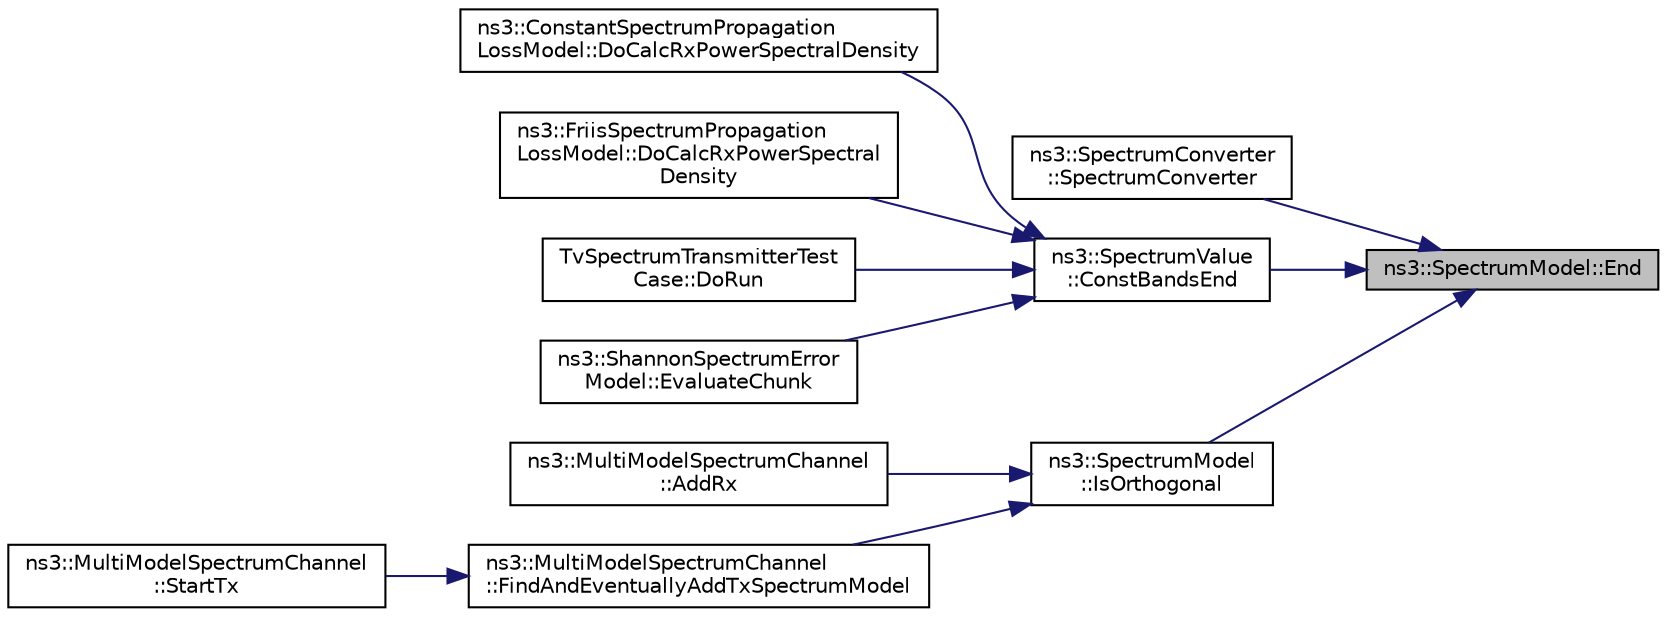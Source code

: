 digraph "ns3::SpectrumModel::End"
{
 // LATEX_PDF_SIZE
  edge [fontname="Helvetica",fontsize="10",labelfontname="Helvetica",labelfontsize="10"];
  node [fontname="Helvetica",fontsize="10",shape=record];
  rankdir="RL";
  Node1 [label="ns3::SpectrumModel::End",height=0.2,width=0.4,color="black", fillcolor="grey75", style="filled", fontcolor="black",tooltip="Const Iterator to the model Bands container end."];
  Node1 -> Node2 [dir="back",color="midnightblue",fontsize="10",style="solid",fontname="Helvetica"];
  Node2 [label="ns3::SpectrumConverter\l::SpectrumConverter",height=0.2,width=0.4,color="black", fillcolor="white", style="filled",URL="$classns3_1_1_spectrum_converter.html#a1e759b343b89a981e3b774ed15aacdad",tooltip="Create a SpectrumConverter class that will be able to convert ValueVsFreq instances defined over one ..."];
  Node1 -> Node3 [dir="back",color="midnightblue",fontsize="10",style="solid",fontname="Helvetica"];
  Node3 [label="ns3::SpectrumValue\l::ConstBandsEnd",height=0.2,width=0.4,color="black", fillcolor="white", style="filled",URL="$classns3_1_1_spectrum_value.html#a1913b6212ea68953fd3d9921dc045a64",tooltip=" "];
  Node3 -> Node4 [dir="back",color="midnightblue",fontsize="10",style="solid",fontname="Helvetica"];
  Node4 [label="ns3::ConstantSpectrumPropagation\lLossModel::DoCalcRxPowerSpectralDensity",height=0.2,width=0.4,color="black", fillcolor="white", style="filled",URL="$classns3_1_1_constant_spectrum_propagation_loss_model.html#aa886d0fb34bf13997921eb0bcfbba014",tooltip=" "];
  Node3 -> Node5 [dir="back",color="midnightblue",fontsize="10",style="solid",fontname="Helvetica"];
  Node5 [label="ns3::FriisSpectrumPropagation\lLossModel::DoCalcRxPowerSpectral\lDensity",height=0.2,width=0.4,color="black", fillcolor="white", style="filled",URL="$classns3_1_1_friis_spectrum_propagation_loss_model.html#a6c8355c3ad19c398b0749a930ec58cfc",tooltip=" "];
  Node3 -> Node6 [dir="back",color="midnightblue",fontsize="10",style="solid",fontname="Helvetica"];
  Node6 [label="TvSpectrumTransmitterTest\lCase::DoRun",height=0.2,width=0.4,color="black", fillcolor="white", style="filled",URL="$class_tv_spectrum_transmitter_test_case.html#ad94f615589a3c3e1216415ed943bcc26",tooltip="Implementation to actually run this TestCase."];
  Node3 -> Node7 [dir="back",color="midnightblue",fontsize="10",style="solid",fontname="Helvetica"];
  Node7 [label="ns3::ShannonSpectrumError\lModel::EvaluateChunk",height=0.2,width=0.4,color="black", fillcolor="white", style="filled",URL="$classns3_1_1_shannon_spectrum_error_model.html#aef33d9188f5a6b43f908bf72401fe549",tooltip="Evaluates a chunk."];
  Node1 -> Node8 [dir="back",color="midnightblue",fontsize="10",style="solid",fontname="Helvetica"];
  Node8 [label="ns3::SpectrumModel\l::IsOrthogonal",height=0.2,width=0.4,color="black", fillcolor="white", style="filled",URL="$classns3_1_1_spectrum_model.html#a14b2ca7c3d10ac1b86bd300d06cca2b2",tooltip="Check if another SpectrumModels has bands orthogonal to our bands."];
  Node8 -> Node9 [dir="back",color="midnightblue",fontsize="10",style="solid",fontname="Helvetica"];
  Node9 [label="ns3::MultiModelSpectrumChannel\l::AddRx",height=0.2,width=0.4,color="black", fillcolor="white", style="filled",URL="$classns3_1_1_multi_model_spectrum_channel.html#af365f7a37625876a9e476e6eb6376f7e",tooltip="Add a SpectrumPhy to a channel, so it can receive packets."];
  Node8 -> Node10 [dir="back",color="midnightblue",fontsize="10",style="solid",fontname="Helvetica"];
  Node10 [label="ns3::MultiModelSpectrumChannel\l::FindAndEventuallyAddTxSpectrumModel",height=0.2,width=0.4,color="black", fillcolor="white", style="filled",URL="$classns3_1_1_multi_model_spectrum_channel.html#a6056692c09015bd3d81df0d536a804c5",tooltip="This method checks if m_rxSpectrumModelInfoMap contains an entry for the given TX SpectrumModel."];
  Node10 -> Node11 [dir="back",color="midnightblue",fontsize="10",style="solid",fontname="Helvetica"];
  Node11 [label="ns3::MultiModelSpectrumChannel\l::StartTx",height=0.2,width=0.4,color="black", fillcolor="white", style="filled",URL="$classns3_1_1_multi_model_spectrum_channel.html#ab5b8cfe54c081f858014b133d026ed26",tooltip="Used by attached PHY instances to transmit signals on the channel."];
}

